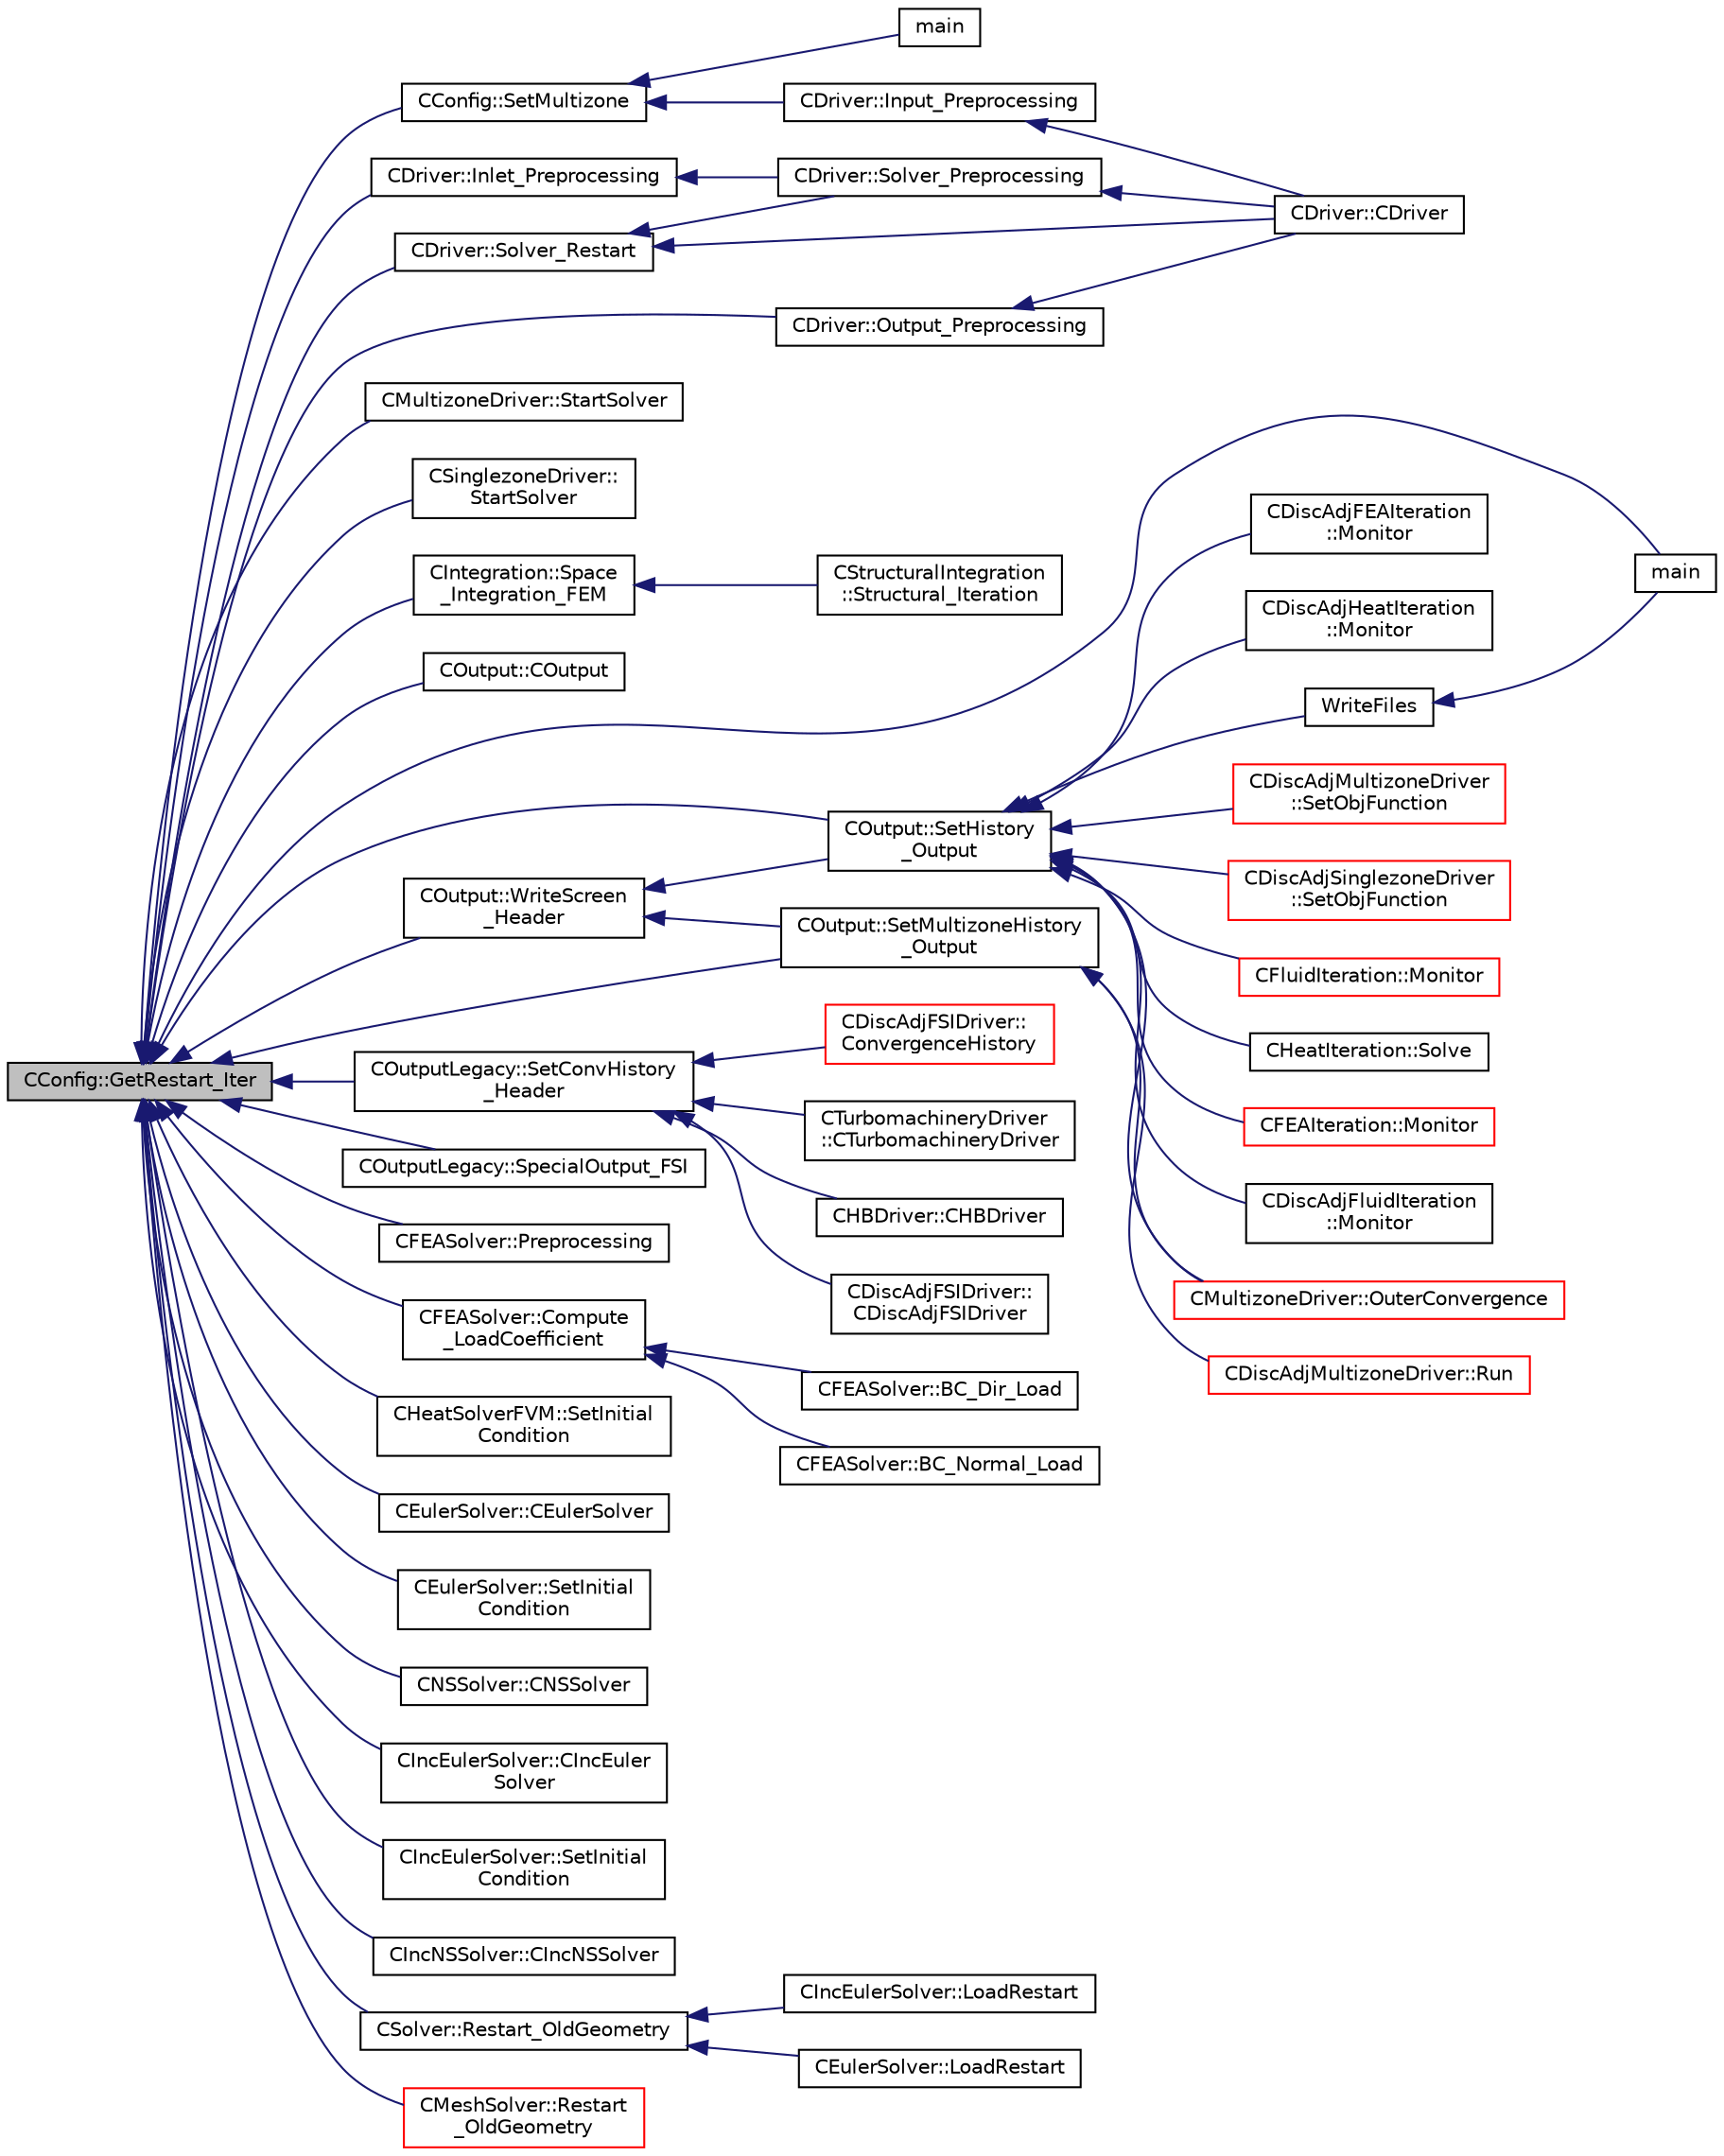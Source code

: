 digraph "CConfig::GetRestart_Iter"
{
  edge [fontname="Helvetica",fontsize="10",labelfontname="Helvetica",labelfontsize="10"];
  node [fontname="Helvetica",fontsize="10",shape=record];
  rankdir="LR";
  Node11213 [label="CConfig::GetRestart_Iter",height=0.2,width=0.4,color="black", fillcolor="grey75", style="filled", fontcolor="black"];
  Node11213 -> Node11214 [dir="back",color="midnightblue",fontsize="10",style="solid",fontname="Helvetica"];
  Node11214 [label="CConfig::SetMultizone",height=0.2,width=0.4,color="black", fillcolor="white", style="filled",URL="$class_c_config.html#af324a7309f26a81d9bc9025374b6b9eb",tooltip="Set multizone properties. "];
  Node11214 -> Node11215 [dir="back",color="midnightblue",fontsize="10",style="solid",fontname="Helvetica"];
  Node11215 [label="CDriver::Input_Preprocessing",height=0.2,width=0.4,color="black", fillcolor="white", style="filled",URL="$class_c_driver.html#a8310a8cc3f5bd3d2bb70340b44000562",tooltip="Read in the config and mesh files. "];
  Node11215 -> Node11216 [dir="back",color="midnightblue",fontsize="10",style="solid",fontname="Helvetica"];
  Node11216 [label="CDriver::CDriver",height=0.2,width=0.4,color="black", fillcolor="white", style="filled",URL="$class_c_driver.html#a3fca4a013a6efa9bbb38fe78a86b5f3d",tooltip="Constructor of the class. "];
  Node11214 -> Node11217 [dir="back",color="midnightblue",fontsize="10",style="solid",fontname="Helvetica"];
  Node11217 [label="main",height=0.2,width=0.4,color="black", fillcolor="white", style="filled",URL="$_s_u2___d_e_f_8cpp.html#a0ddf1224851353fc92bfbff6f499fa97"];
  Node11213 -> Node11218 [dir="back",color="midnightblue",fontsize="10",style="solid",fontname="Helvetica"];
  Node11218 [label="CDriver::Inlet_Preprocessing",height=0.2,width=0.4,color="black", fillcolor="white", style="filled",URL="$class_c_driver.html#a8d1d31e052654d8727217a911482b898",tooltip="Preprocess the inlets via file input for all solvers. "];
  Node11218 -> Node11219 [dir="back",color="midnightblue",fontsize="10",style="solid",fontname="Helvetica"];
  Node11219 [label="CDriver::Solver_Preprocessing",height=0.2,width=0.4,color="black", fillcolor="white", style="filled",URL="$class_c_driver.html#add15058928d0b7462a7b8257417d0914",tooltip="Definition and allocation of all solution classes. "];
  Node11219 -> Node11216 [dir="back",color="midnightblue",fontsize="10",style="solid",fontname="Helvetica"];
  Node11213 -> Node11220 [dir="back",color="midnightblue",fontsize="10",style="solid",fontname="Helvetica"];
  Node11220 [label="CDriver::Solver_Restart",height=0.2,width=0.4,color="black", fillcolor="white", style="filled",URL="$class_c_driver.html#aa80035d9abc789c07b30280d2435dcf6",tooltip="Restart of the solvers from the restart files. "];
  Node11220 -> Node11216 [dir="back",color="midnightblue",fontsize="10",style="solid",fontname="Helvetica"];
  Node11220 -> Node11219 [dir="back",color="midnightblue",fontsize="10",style="solid",fontname="Helvetica"];
  Node11213 -> Node11221 [dir="back",color="midnightblue",fontsize="10",style="solid",fontname="Helvetica"];
  Node11221 [label="CDriver::Output_Preprocessing",height=0.2,width=0.4,color="black", fillcolor="white", style="filled",URL="$class_c_driver.html#a7ca93236effb813c3af9e00688659976",tooltip="Preprocess the output container. "];
  Node11221 -> Node11216 [dir="back",color="midnightblue",fontsize="10",style="solid",fontname="Helvetica"];
  Node11213 -> Node11222 [dir="back",color="midnightblue",fontsize="10",style="solid",fontname="Helvetica"];
  Node11222 [label="CMultizoneDriver::StartSolver",height=0.2,width=0.4,color="black", fillcolor="white", style="filled",URL="$class_c_multizone_driver.html#a03cfc000c383ef0d86d34e1c6aef5ff3",tooltip="[Overload] Launch the computation for multizone problems. "];
  Node11213 -> Node11223 [dir="back",color="midnightblue",fontsize="10",style="solid",fontname="Helvetica"];
  Node11223 [label="CSinglezoneDriver::\lStartSolver",height=0.2,width=0.4,color="black", fillcolor="white", style="filled",URL="$class_c_singlezone_driver.html#a6eb4215f7ee740a6d5edb798110ce44a",tooltip="[Overload] Launch the computation for single-zone problems. "];
  Node11213 -> Node11224 [dir="back",color="midnightblue",fontsize="10",style="solid",fontname="Helvetica"];
  Node11224 [label="CIntegration::Space\l_Integration_FEM",height=0.2,width=0.4,color="black", fillcolor="white", style="filled",URL="$class_c_integration.html#a67491687e3821e1c8ae25a8ff100852a",tooltip="Do the space integration of the numerical system on a FEM framework. "];
  Node11224 -> Node11225 [dir="back",color="midnightblue",fontsize="10",style="solid",fontname="Helvetica"];
  Node11225 [label="CStructuralIntegration\l::Structural_Iteration",height=0.2,width=0.4,color="black", fillcolor="white", style="filled",URL="$class_c_structural_integration.html#a4ead61d285b14be8d0f78ab1bd238c5a",tooltip="Do the numerical integration (implicit) of the structural solver. "];
  Node11213 -> Node11226 [dir="back",color="midnightblue",fontsize="10",style="solid",fontname="Helvetica"];
  Node11226 [label="COutput::COutput",height=0.2,width=0.4,color="black", fillcolor="white", style="filled",URL="$class_c_output.html#afde3302dfdb18e8a1c50e3cab2e668ba",tooltip="Constructor of the class. "];
  Node11213 -> Node11227 [dir="back",color="midnightblue",fontsize="10",style="solid",fontname="Helvetica"];
  Node11227 [label="COutput::SetHistory\l_Output",height=0.2,width=0.4,color="black", fillcolor="white", style="filled",URL="$class_c_output.html#acf84143df1a158647605c980ecae2d7c",tooltip="Collects history data from the solvers, monitors the convergence and writes to screen and history fil..."];
  Node11227 -> Node11228 [dir="back",color="midnightblue",fontsize="10",style="solid",fontname="Helvetica"];
  Node11228 [label="CDiscAdjMultizoneDriver\l::SetObjFunction",height=0.2,width=0.4,color="red", fillcolor="white", style="filled",URL="$class_c_disc_adj_multizone_driver.html#afda203e78a0e4cfde8c3fbb02ef3fd3e",tooltip="Set the objective function. "];
  Node11227 -> Node11233 [dir="back",color="midnightblue",fontsize="10",style="solid",fontname="Helvetica"];
  Node11233 [label="CDiscAdjSinglezoneDriver\l::SetObjFunction",height=0.2,width=0.4,color="red", fillcolor="white", style="filled",URL="$class_c_disc_adj_singlezone_driver.html#aea0513ac808106c6a92be610b3b17a6a",tooltip="Set the objective function. "];
  Node11227 -> Node11239 [dir="back",color="midnightblue",fontsize="10",style="solid",fontname="Helvetica"];
  Node11239 [label="CMultizoneDriver::OuterConvergence",height=0.2,width=0.4,color="red", fillcolor="white", style="filled",URL="$class_c_multizone_driver.html#ae72bb40195e4066bc4be4adfb0df29e9",tooltip="Check the convergence at the outer level. "];
  Node11227 -> Node11242 [dir="back",color="midnightblue",fontsize="10",style="solid",fontname="Helvetica"];
  Node11242 [label="CFluidIteration::Monitor",height=0.2,width=0.4,color="red", fillcolor="white", style="filled",URL="$class_c_fluid_iteration.html#a563192d869a4e82151c0bf6781b4890d",tooltip="Monitors the convergence and other metrics for the fluid system. "];
  Node11227 -> Node11244 [dir="back",color="midnightblue",fontsize="10",style="solid",fontname="Helvetica"];
  Node11244 [label="CHeatIteration::Solve",height=0.2,width=0.4,color="black", fillcolor="white", style="filled",URL="$class_c_heat_iteration.html#ac9bc702cd04ec181d142db04b176e3b1",tooltip="Perform a single iteration of the wave system. "];
  Node11227 -> Node11245 [dir="back",color="midnightblue",fontsize="10",style="solid",fontname="Helvetica"];
  Node11245 [label="CFEAIteration::Monitor",height=0.2,width=0.4,color="red", fillcolor="white", style="filled",URL="$class_c_f_e_a_iteration.html#a7516ed7e4948785514ba831232614f4d",tooltip="Monitors the convergence and other metrics for the FEM system. "];
  Node11227 -> Node11249 [dir="back",color="midnightblue",fontsize="10",style="solid",fontname="Helvetica"];
  Node11249 [label="CDiscAdjFluidIteration\l::Monitor",height=0.2,width=0.4,color="black", fillcolor="white", style="filled",URL="$class_c_disc_adj_fluid_iteration.html#a14cf7549b8fe39e06b8e9dfc8428a312",tooltip="Monitors the convergence and other metrics for the discrete adjoint fluid system. ..."];
  Node11227 -> Node11250 [dir="back",color="midnightblue",fontsize="10",style="solid",fontname="Helvetica"];
  Node11250 [label="CDiscAdjFEAIteration\l::Monitor",height=0.2,width=0.4,color="black", fillcolor="white", style="filled",URL="$class_c_disc_adj_f_e_a_iteration.html#a03edd3ebdc8edac7c0507c8572621f64",tooltip="Monitors the convergence and other metrics for the discrete adjoint mean flow system. "];
  Node11227 -> Node11251 [dir="back",color="midnightblue",fontsize="10",style="solid",fontname="Helvetica"];
  Node11251 [label="CDiscAdjHeatIteration\l::Monitor",height=0.2,width=0.4,color="black", fillcolor="white", style="filled",URL="$class_c_disc_adj_heat_iteration.html#a01381d44508f208bcb608bdf2d4db022",tooltip="Monitors the convergence and other metrics for the discrete adjoint fluid system. ..."];
  Node11227 -> Node11252 [dir="back",color="midnightblue",fontsize="10",style="solid",fontname="Helvetica"];
  Node11252 [label="WriteFiles",height=0.2,width=0.4,color="black", fillcolor="white", style="filled",URL="$_s_u2___s_o_l_8cpp.html#a43305e0af849b318ce139ccf6a164626"];
  Node11252 -> Node11253 [dir="back",color="midnightblue",fontsize="10",style="solid",fontname="Helvetica"];
  Node11253 [label="main",height=0.2,width=0.4,color="black", fillcolor="white", style="filled",URL="$_s_u2___s_o_l_8cpp.html#a0ddf1224851353fc92bfbff6f499fa97"];
  Node11213 -> Node11254 [dir="back",color="midnightblue",fontsize="10",style="solid",fontname="Helvetica"];
  Node11254 [label="COutput::SetMultizoneHistory\l_Output",height=0.2,width=0.4,color="black", fillcolor="white", style="filled",URL="$class_c_output.html#a15b0776bd2ed68b43e3c0bd3b9b56490"];
  Node11254 -> Node11230 [dir="back",color="midnightblue",fontsize="10",style="solid",fontname="Helvetica"];
  Node11230 [label="CDiscAdjMultizoneDriver::Run",height=0.2,width=0.4,color="red", fillcolor="white", style="filled",URL="$class_c_disc_adj_multizone_driver.html#af996aecdb6d20aa4fc81c9b67295abf5",tooltip="[Overload] Run an discrete adjoint update of all solvers within multiple zones. "];
  Node11254 -> Node11239 [dir="back",color="midnightblue",fontsize="10",style="solid",fontname="Helvetica"];
  Node11213 -> Node11255 [dir="back",color="midnightblue",fontsize="10",style="solid",fontname="Helvetica"];
  Node11255 [label="COutput::WriteScreen\l_Header",height=0.2,width=0.4,color="black", fillcolor="white", style="filled",URL="$class_c_output.html#a7a41d80c37c65203f4397e24676dd76b",tooltip="Determines if the screen header should be written. "];
  Node11255 -> Node11227 [dir="back",color="midnightblue",fontsize="10",style="solid",fontname="Helvetica"];
  Node11255 -> Node11254 [dir="back",color="midnightblue",fontsize="10",style="solid",fontname="Helvetica"];
  Node11213 -> Node11256 [dir="back",color="midnightblue",fontsize="10",style="solid",fontname="Helvetica"];
  Node11256 [label="COutputLegacy::SetConvHistory\l_Header",height=0.2,width=0.4,color="black", fillcolor="white", style="filled",URL="$class_c_output_legacy.html#a18b50c074872fff05e5be4022c4a54de",tooltip="Write the header of the history file. "];
  Node11256 -> Node11257 [dir="back",color="midnightblue",fontsize="10",style="solid",fontname="Helvetica"];
  Node11257 [label="CTurbomachineryDriver\l::CTurbomachineryDriver",height=0.2,width=0.4,color="black", fillcolor="white", style="filled",URL="$class_c_turbomachinery_driver.html#a69e22449283c30291cabc99eaad62e63",tooltip="Constructor of the class. "];
  Node11256 -> Node11258 [dir="back",color="midnightblue",fontsize="10",style="solid",fontname="Helvetica"];
  Node11258 [label="CHBDriver::CHBDriver",height=0.2,width=0.4,color="black", fillcolor="white", style="filled",URL="$class_c_h_b_driver.html#a270d371133771fdd74e613712ef07797",tooltip="Constructor of the class. "];
  Node11256 -> Node11259 [dir="back",color="midnightblue",fontsize="10",style="solid",fontname="Helvetica"];
  Node11259 [label="CDiscAdjFSIDriver::\lCDiscAdjFSIDriver",height=0.2,width=0.4,color="black", fillcolor="white", style="filled",URL="$class_c_disc_adj_f_s_i_driver.html#a8344e360dcd6fdc913a79364d809f9b3",tooltip="Constructor of the class. "];
  Node11256 -> Node11260 [dir="back",color="midnightblue",fontsize="10",style="solid",fontname="Helvetica"];
  Node11260 [label="CDiscAdjFSIDriver::\lConvergenceHistory",height=0.2,width=0.4,color="red", fillcolor="white", style="filled",URL="$class_c_disc_adj_f_s_i_driver.html#a139dfa2442613879f2b15f28a09c2bd5",tooltip="Output the convergence history. "];
  Node11213 -> Node11263 [dir="back",color="midnightblue",fontsize="10",style="solid",fontname="Helvetica"];
  Node11263 [label="COutputLegacy::SpecialOutput_FSI",height=0.2,width=0.4,color="black", fillcolor="white", style="filled",URL="$class_c_output_legacy.html#aadde14a2d1374676b5c9dbdb91401ed8",tooltip="Create and write the file with the FSI convergence history. "];
  Node11213 -> Node11264 [dir="back",color="midnightblue",fontsize="10",style="solid",fontname="Helvetica"];
  Node11264 [label="CFEASolver::Preprocessing",height=0.2,width=0.4,color="black", fillcolor="white", style="filled",URL="$class_c_f_e_a_solver.html#a2171424e52ccd32f17bcbd4972b1fe15",tooltip="Set residuals to zero. "];
  Node11213 -> Node11265 [dir="back",color="midnightblue",fontsize="10",style="solid",fontname="Helvetica"];
  Node11265 [label="CFEASolver::Compute\l_LoadCoefficient",height=0.2,width=0.4,color="black", fillcolor="white", style="filled",URL="$class_c_f_e_a_solver.html#a6ac1e4e9ada22885cf892806b2d83cfc",tooltip="Get multiplier for loads. "];
  Node11265 -> Node11266 [dir="back",color="midnightblue",fontsize="10",style="solid",fontname="Helvetica"];
  Node11266 [label="CFEASolver::BC_Normal_Load",height=0.2,width=0.4,color="black", fillcolor="white", style="filled",URL="$class_c_f_e_a_solver.html#a6abeef6edeba15200a17fea8416112d9",tooltip="Impose a load boundary condition normal to the boundary. "];
  Node11265 -> Node11267 [dir="back",color="midnightblue",fontsize="10",style="solid",fontname="Helvetica"];
  Node11267 [label="CFEASolver::BC_Dir_Load",height=0.2,width=0.4,color="black", fillcolor="white", style="filled",URL="$class_c_f_e_a_solver.html#ad9960f4e57e45967479d50e45c28c44c",tooltip="Impose a load boundary condition in cartesian coordinates. "];
  Node11213 -> Node11268 [dir="back",color="midnightblue",fontsize="10",style="solid",fontname="Helvetica"];
  Node11268 [label="CHeatSolverFVM::SetInitial\lCondition",height=0.2,width=0.4,color="black", fillcolor="white", style="filled",URL="$class_c_heat_solver_f_v_m.html#ad7abcac73bd5dbcaea0bb053a24fd571",tooltip="Set the initial condition for the FEM structural problem. "];
  Node11213 -> Node11269 [dir="back",color="midnightblue",fontsize="10",style="solid",fontname="Helvetica"];
  Node11269 [label="CEulerSolver::CEulerSolver",height=0.2,width=0.4,color="black", fillcolor="white", style="filled",URL="$class_c_euler_solver.html#ae1e74218b4e943111b100d7ddcbd4db9"];
  Node11213 -> Node11270 [dir="back",color="midnightblue",fontsize="10",style="solid",fontname="Helvetica"];
  Node11270 [label="CEulerSolver::SetInitial\lCondition",height=0.2,width=0.4,color="black", fillcolor="white", style="filled",URL="$class_c_euler_solver.html#acd432e102632a115b8a1821f58b21340",tooltip="Set the initial condition for the Euler Equations. "];
  Node11213 -> Node11271 [dir="back",color="midnightblue",fontsize="10",style="solid",fontname="Helvetica"];
  Node11271 [label="CNSSolver::CNSSolver",height=0.2,width=0.4,color="black", fillcolor="white", style="filled",URL="$class_c_n_s_solver.html#a2a8ad49c42b4546696e631cf44b7788b"];
  Node11213 -> Node11272 [dir="back",color="midnightblue",fontsize="10",style="solid",fontname="Helvetica"];
  Node11272 [label="CIncEulerSolver::CIncEuler\lSolver",height=0.2,width=0.4,color="black", fillcolor="white", style="filled",URL="$class_c_inc_euler_solver.html#a91f644b8f9a00215bac5bcd31dfc06d8"];
  Node11213 -> Node11273 [dir="back",color="midnightblue",fontsize="10",style="solid",fontname="Helvetica"];
  Node11273 [label="CIncEulerSolver::SetInitial\lCondition",height=0.2,width=0.4,color="black", fillcolor="white", style="filled",URL="$class_c_inc_euler_solver.html#ac8e85c11f4ce8b716d4d70d1a7db6d6d",tooltip="Set the initial condition for the Euler Equations. "];
  Node11213 -> Node11274 [dir="back",color="midnightblue",fontsize="10",style="solid",fontname="Helvetica"];
  Node11274 [label="CIncNSSolver::CIncNSSolver",height=0.2,width=0.4,color="black", fillcolor="white", style="filled",URL="$class_c_inc_n_s_solver.html#a82152ac7e91fb1c5c073d98a1f08e2aa"];
  Node11213 -> Node11275 [dir="back",color="midnightblue",fontsize="10",style="solid",fontname="Helvetica"];
  Node11275 [label="CSolver::Restart_OldGeometry",height=0.2,width=0.4,color="black", fillcolor="white", style="filled",URL="$class_c_solver.html#a5a2c57500290322ac02752f98fa1f163",tooltip="Load the geometries at the previous time states n and nM1. "];
  Node11275 -> Node11276 [dir="back",color="midnightblue",fontsize="10",style="solid",fontname="Helvetica"];
  Node11276 [label="CEulerSolver::LoadRestart",height=0.2,width=0.4,color="black", fillcolor="white", style="filled",URL="$class_c_euler_solver.html#a463d0854ec9cfb4a277794df9329ebae",tooltip="Load a solution from a restart file. "];
  Node11275 -> Node11277 [dir="back",color="midnightblue",fontsize="10",style="solid",fontname="Helvetica"];
  Node11277 [label="CIncEulerSolver::LoadRestart",height=0.2,width=0.4,color="black", fillcolor="white", style="filled",URL="$class_c_inc_euler_solver.html#aa4c572590c60bbc0f3db269eb55ea12f",tooltip="Load a solution from a restart file. "];
  Node11213 -> Node11278 [dir="back",color="midnightblue",fontsize="10",style="solid",fontname="Helvetica"];
  Node11278 [label="CMeshSolver::Restart\l_OldGeometry",height=0.2,width=0.4,color="red", fillcolor="white", style="filled",URL="$class_c_mesh_solver.html#a574b9ed9e35690629a7c706e8e0c32e7",tooltip="Load the geometries at the previous time states n and nM1. "];
  Node11213 -> Node11253 [dir="back",color="midnightblue",fontsize="10",style="solid",fontname="Helvetica"];
}
